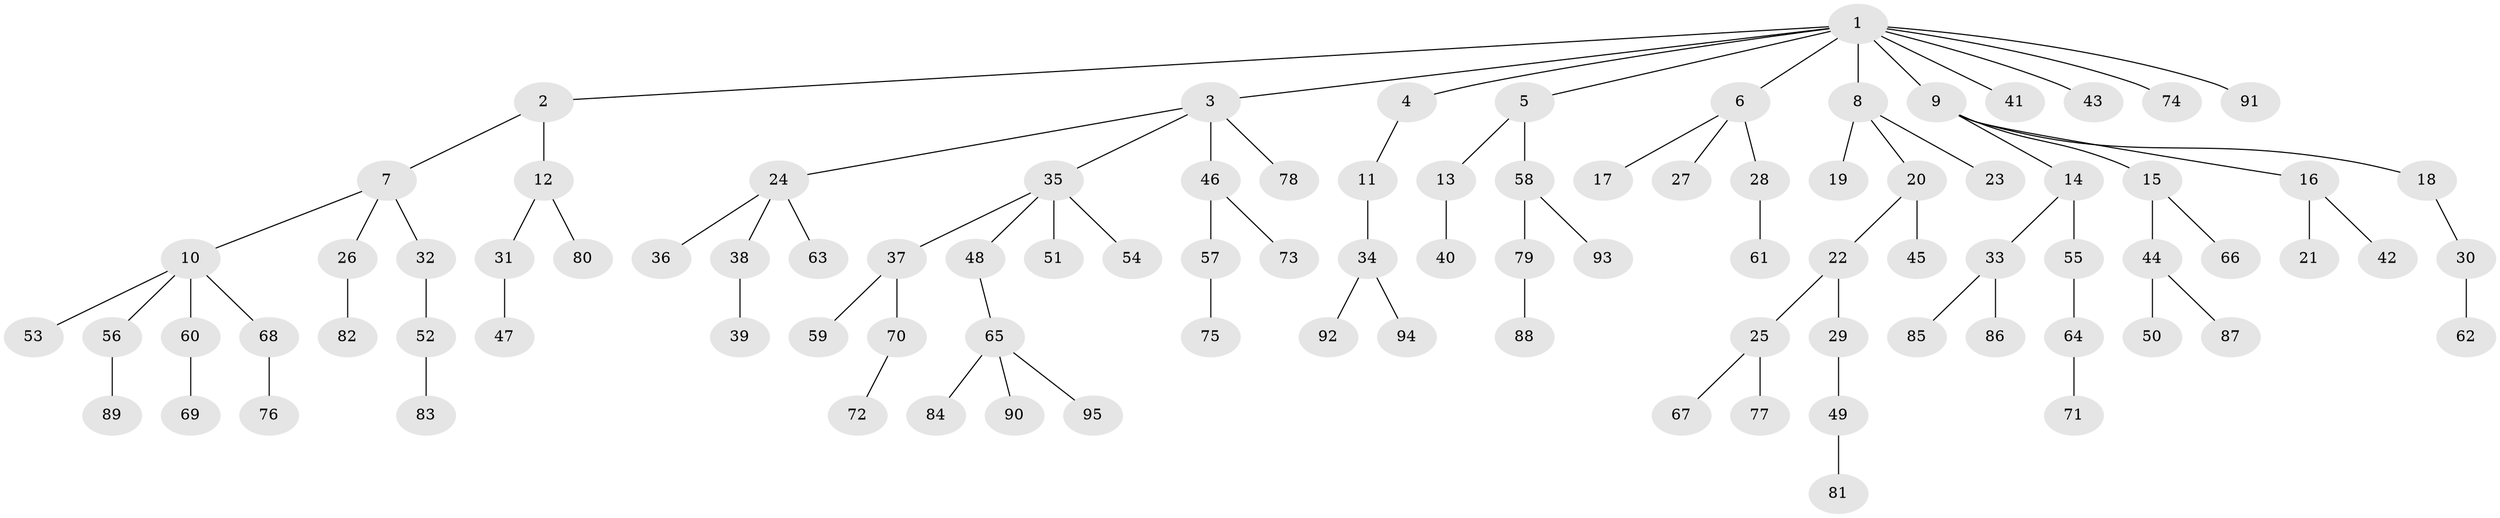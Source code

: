 // Generated by graph-tools (version 1.1) at 2025/36/03/09/25 02:36:51]
// undirected, 95 vertices, 94 edges
graph export_dot {
graph [start="1"]
  node [color=gray90,style=filled];
  1;
  2;
  3;
  4;
  5;
  6;
  7;
  8;
  9;
  10;
  11;
  12;
  13;
  14;
  15;
  16;
  17;
  18;
  19;
  20;
  21;
  22;
  23;
  24;
  25;
  26;
  27;
  28;
  29;
  30;
  31;
  32;
  33;
  34;
  35;
  36;
  37;
  38;
  39;
  40;
  41;
  42;
  43;
  44;
  45;
  46;
  47;
  48;
  49;
  50;
  51;
  52;
  53;
  54;
  55;
  56;
  57;
  58;
  59;
  60;
  61;
  62;
  63;
  64;
  65;
  66;
  67;
  68;
  69;
  70;
  71;
  72;
  73;
  74;
  75;
  76;
  77;
  78;
  79;
  80;
  81;
  82;
  83;
  84;
  85;
  86;
  87;
  88;
  89;
  90;
  91;
  92;
  93;
  94;
  95;
  1 -- 2;
  1 -- 3;
  1 -- 4;
  1 -- 5;
  1 -- 6;
  1 -- 8;
  1 -- 9;
  1 -- 41;
  1 -- 43;
  1 -- 74;
  1 -- 91;
  2 -- 7;
  2 -- 12;
  3 -- 24;
  3 -- 35;
  3 -- 46;
  3 -- 78;
  4 -- 11;
  5 -- 13;
  5 -- 58;
  6 -- 17;
  6 -- 27;
  6 -- 28;
  7 -- 10;
  7 -- 26;
  7 -- 32;
  8 -- 19;
  8 -- 20;
  8 -- 23;
  9 -- 14;
  9 -- 15;
  9 -- 16;
  9 -- 18;
  10 -- 53;
  10 -- 56;
  10 -- 60;
  10 -- 68;
  11 -- 34;
  12 -- 31;
  12 -- 80;
  13 -- 40;
  14 -- 33;
  14 -- 55;
  15 -- 44;
  15 -- 66;
  16 -- 21;
  16 -- 42;
  18 -- 30;
  20 -- 22;
  20 -- 45;
  22 -- 25;
  22 -- 29;
  24 -- 36;
  24 -- 38;
  24 -- 63;
  25 -- 67;
  25 -- 77;
  26 -- 82;
  28 -- 61;
  29 -- 49;
  30 -- 62;
  31 -- 47;
  32 -- 52;
  33 -- 85;
  33 -- 86;
  34 -- 92;
  34 -- 94;
  35 -- 37;
  35 -- 48;
  35 -- 51;
  35 -- 54;
  37 -- 59;
  37 -- 70;
  38 -- 39;
  44 -- 50;
  44 -- 87;
  46 -- 57;
  46 -- 73;
  48 -- 65;
  49 -- 81;
  52 -- 83;
  55 -- 64;
  56 -- 89;
  57 -- 75;
  58 -- 79;
  58 -- 93;
  60 -- 69;
  64 -- 71;
  65 -- 84;
  65 -- 90;
  65 -- 95;
  68 -- 76;
  70 -- 72;
  79 -- 88;
}
